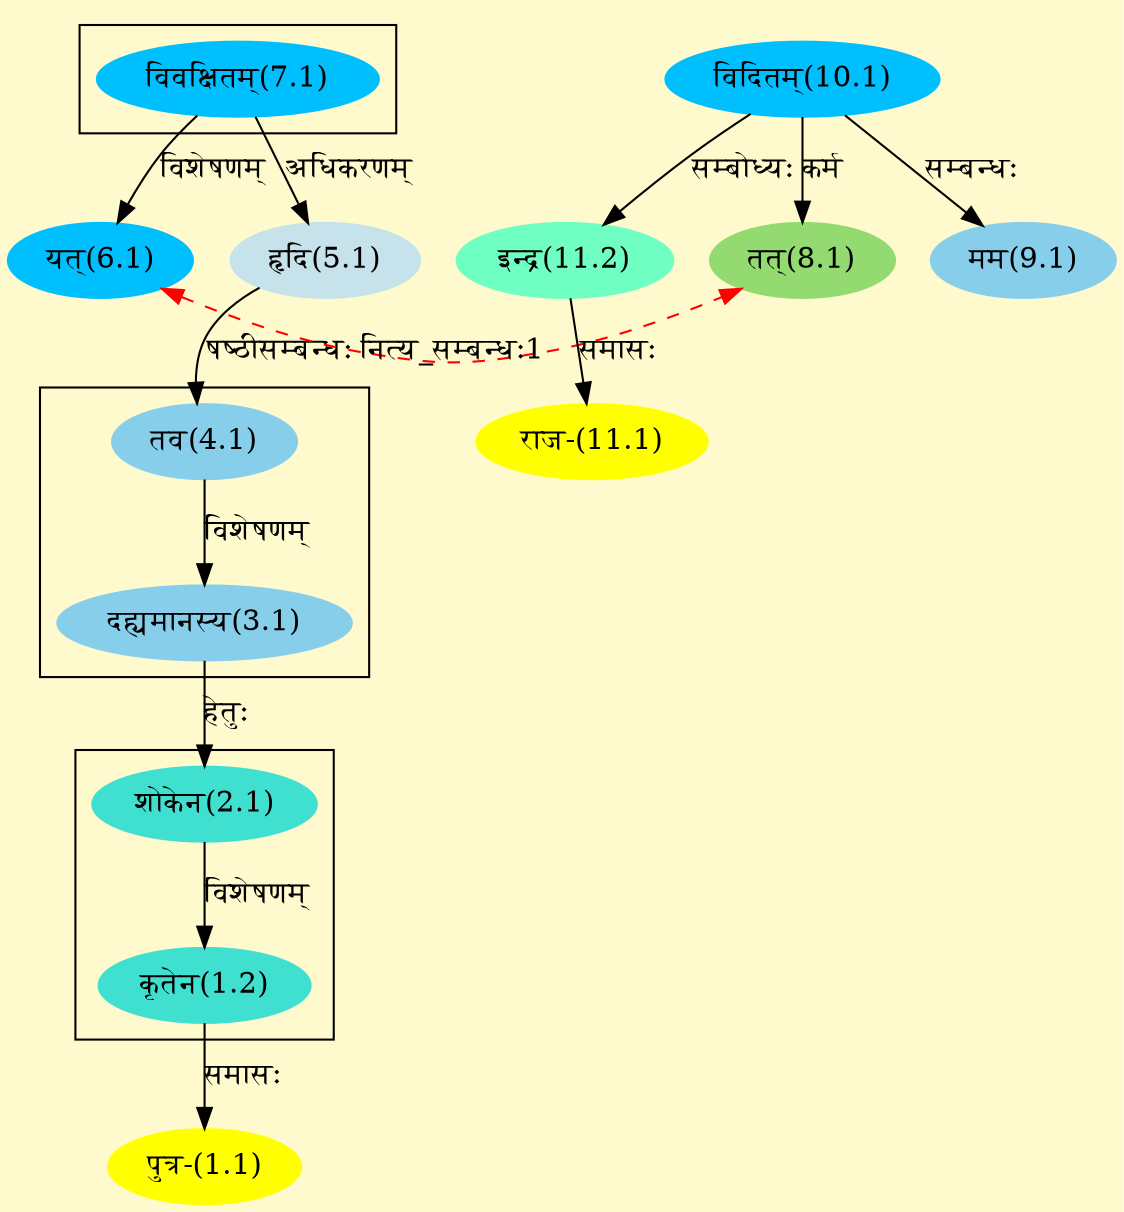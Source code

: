 digraph G{
rankdir=BT;
 compound=true;
 bgcolor="lemonchiffon1";

subgraph cluster_1{
Node1_2 [style=filled, color="#40E0D0" label = "कृतेन(1.2)"]
Node2_1 [style=filled, color="#40E0D0" label = "शोकेन(2.1)"]

}

subgraph cluster_2{
Node3_1 [style=filled, color="#87CEEB" label = "दह्यमानस्य(3.1)"]
Node4_1 [style=filled, color="#87CEEB" label = "तव(4.1)"]

}

subgraph cluster_3{
Node6_1 [style=filled, color="#00BFFF" label = "यत्(6.1)"]
Node7_1 [style=filled, color="#00BFFF" label = "विवक्षितम्(7.1)"]

}
Node1_1 [style=filled, color="#FFFF00" label = "पुत्र-(1.1)"]
Node1_2 [style=filled, color="#40E0D0" label = "कृतेन(1.2)"]
Node2_1 [style=filled, color="#40E0D0" label = "शोकेन(2.1)"]
Node3_1 [style=filled, color="#87CEEB" label = "दह्यमानस्य(3.1)"]
Node4_1 [style=filled, color="#87CEEB" label = "तव(4.1)"]
Node5_1 [style=filled, color="#C6E2EB" label = "हृदि(5.1)"]
Node7_1 [style=filled, color="#00BFFF" label = "विवक्षितम्(7.1)"]
Node6_1 [style=filled, color="#00BFFF" label = "यत्(6.1)"]
Node8_1 [style=filled, color="#93DB70" label = "तत्(8.1)"]
Node [style=filled, color="" label = "()"]
Node10_1 [style=filled, color="#00BFFF" label = "विदितम्(10.1)"]
Node9_1 [style=filled, color="#87CEEB" label = "मम(9.1)"]
Node11_1 [style=filled, color="#FFFF00" label = "राज-(11.1)"]
Node11_2 [style=filled, color="#6FFFC3" label = "इन्द्र(11.2)"]
{rank = same; Node6_1; Node8_1;}
/* Start of Relations section */

Node1_1 -> Node1_2 [  label="समासः"  dir="back" ]
Node1_2 -> Node2_1 [  label="विशेषणम्"  dir="back" ]
Node2_1 -> Node3_1 [  label="हेतुः"  dir="back" ]
Node3_1 -> Node4_1 [  label="विशेषणम्"  dir="back" ]
Node4_1 -> Node5_1 [  label="षष्ठीसम्बन्धः"  dir="back" ]
Node5_1 -> Node7_1 [  label="अधिकरणम्"  dir="back" ]
Node6_1 -> Node7_1 [  label="विशेषणम्"  dir="back" ]
Node6_1 -> Node8_1 [ style=dashed color="red" label="नित्य_सम्बन्धः1"  dir="both" ]
Node8_1 -> Node10_1 [  label="कर्म"  dir="back" ]
Node9_1 -> Node10_1 [  label="सम्बन्धः"  dir="back" ]
Node11_1 -> Node11_2 [  label="समासः"  dir="back" ]
Node11_2 -> Node10_1 [  label="सम्बोध्यः"  dir="back" ]
}
